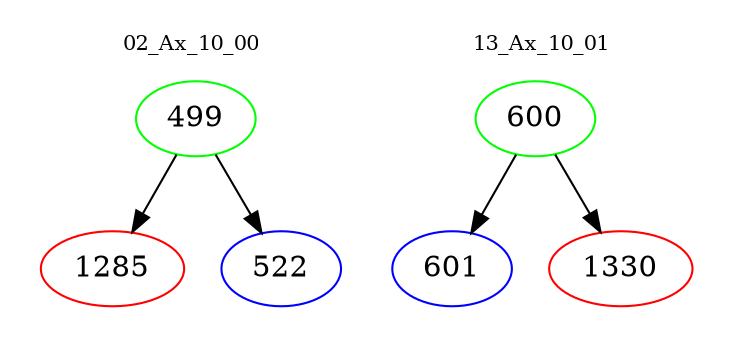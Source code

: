 digraph{
subgraph cluster_0 {
color = white
label = "02_Ax_10_00";
fontsize=10;
T0_499 [label="499", color="green"]
T0_499 -> T0_1285 [color="black"]
T0_1285 [label="1285", color="red"]
T0_499 -> T0_522 [color="black"]
T0_522 [label="522", color="blue"]
}
subgraph cluster_1 {
color = white
label = "13_Ax_10_01";
fontsize=10;
T1_600 [label="600", color="green"]
T1_600 -> T1_601 [color="black"]
T1_601 [label="601", color="blue"]
T1_600 -> T1_1330 [color="black"]
T1_1330 [label="1330", color="red"]
}
}
